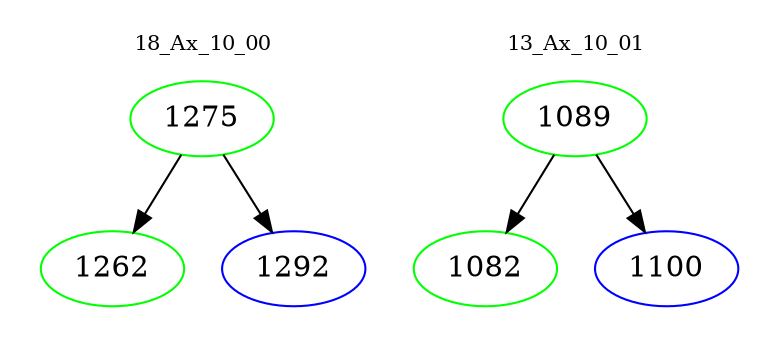 digraph{
subgraph cluster_0 {
color = white
label = "18_Ax_10_00";
fontsize=10;
T0_1275 [label="1275", color="green"]
T0_1275 -> T0_1262 [color="black"]
T0_1262 [label="1262", color="green"]
T0_1275 -> T0_1292 [color="black"]
T0_1292 [label="1292", color="blue"]
}
subgraph cluster_1 {
color = white
label = "13_Ax_10_01";
fontsize=10;
T1_1089 [label="1089", color="green"]
T1_1089 -> T1_1082 [color="black"]
T1_1082 [label="1082", color="green"]
T1_1089 -> T1_1100 [color="black"]
T1_1100 [label="1100", color="blue"]
}
}
